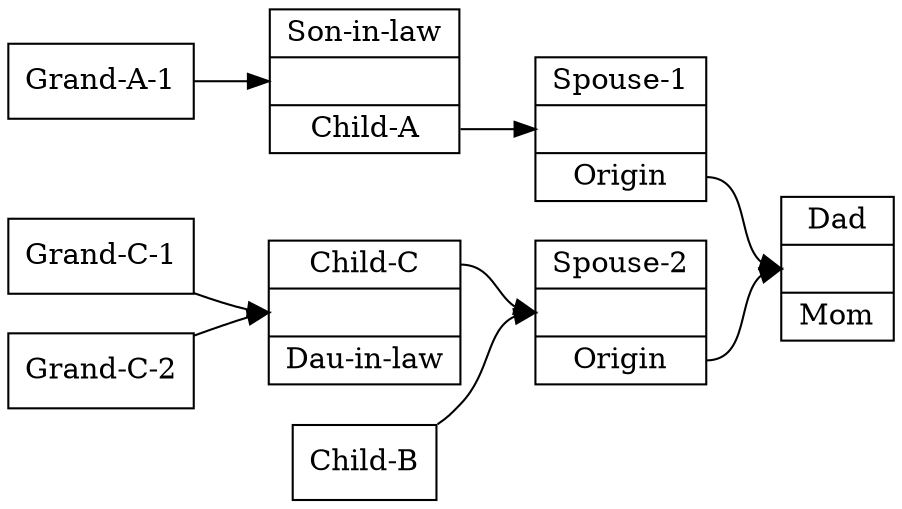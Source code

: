 digraph family {
node [shape=record];
rankdir=LR;
f_f1 [label="<h>Dad |<p>|<w>Mom "];
f_f2 [label="<h>Spouse-1 |<p>|<w>Origin "];
f_f3 [label="<h>Son-in-law |<p>|<w>Child-A "];
f_f4 [label="<h>Spouse-2 |<p>|<w>Origin "];
f_f6 [label="<h>Child-C |<p>|<w>Dau-in-law "];
f_f2:w -> f_f1:p;
f_f3:w -> f_f2:p;
f_f4:w -> f_f1:p;
f_f6:h -> f_f4:p;
i_i8 [label="<i> Grand-A-1 "];
i_i8:i -> f_f3:p;
i_i12 [label="<i> Child-B "];
i_i12:i -> f_f4:p;
i_i17 [label="<i> Grand-C-1 "];
i_i17:i -> f_f6:p;
i_i18 [label="<i> Grand-C-2 "];
i_i18:i -> f_f6:p;
}
